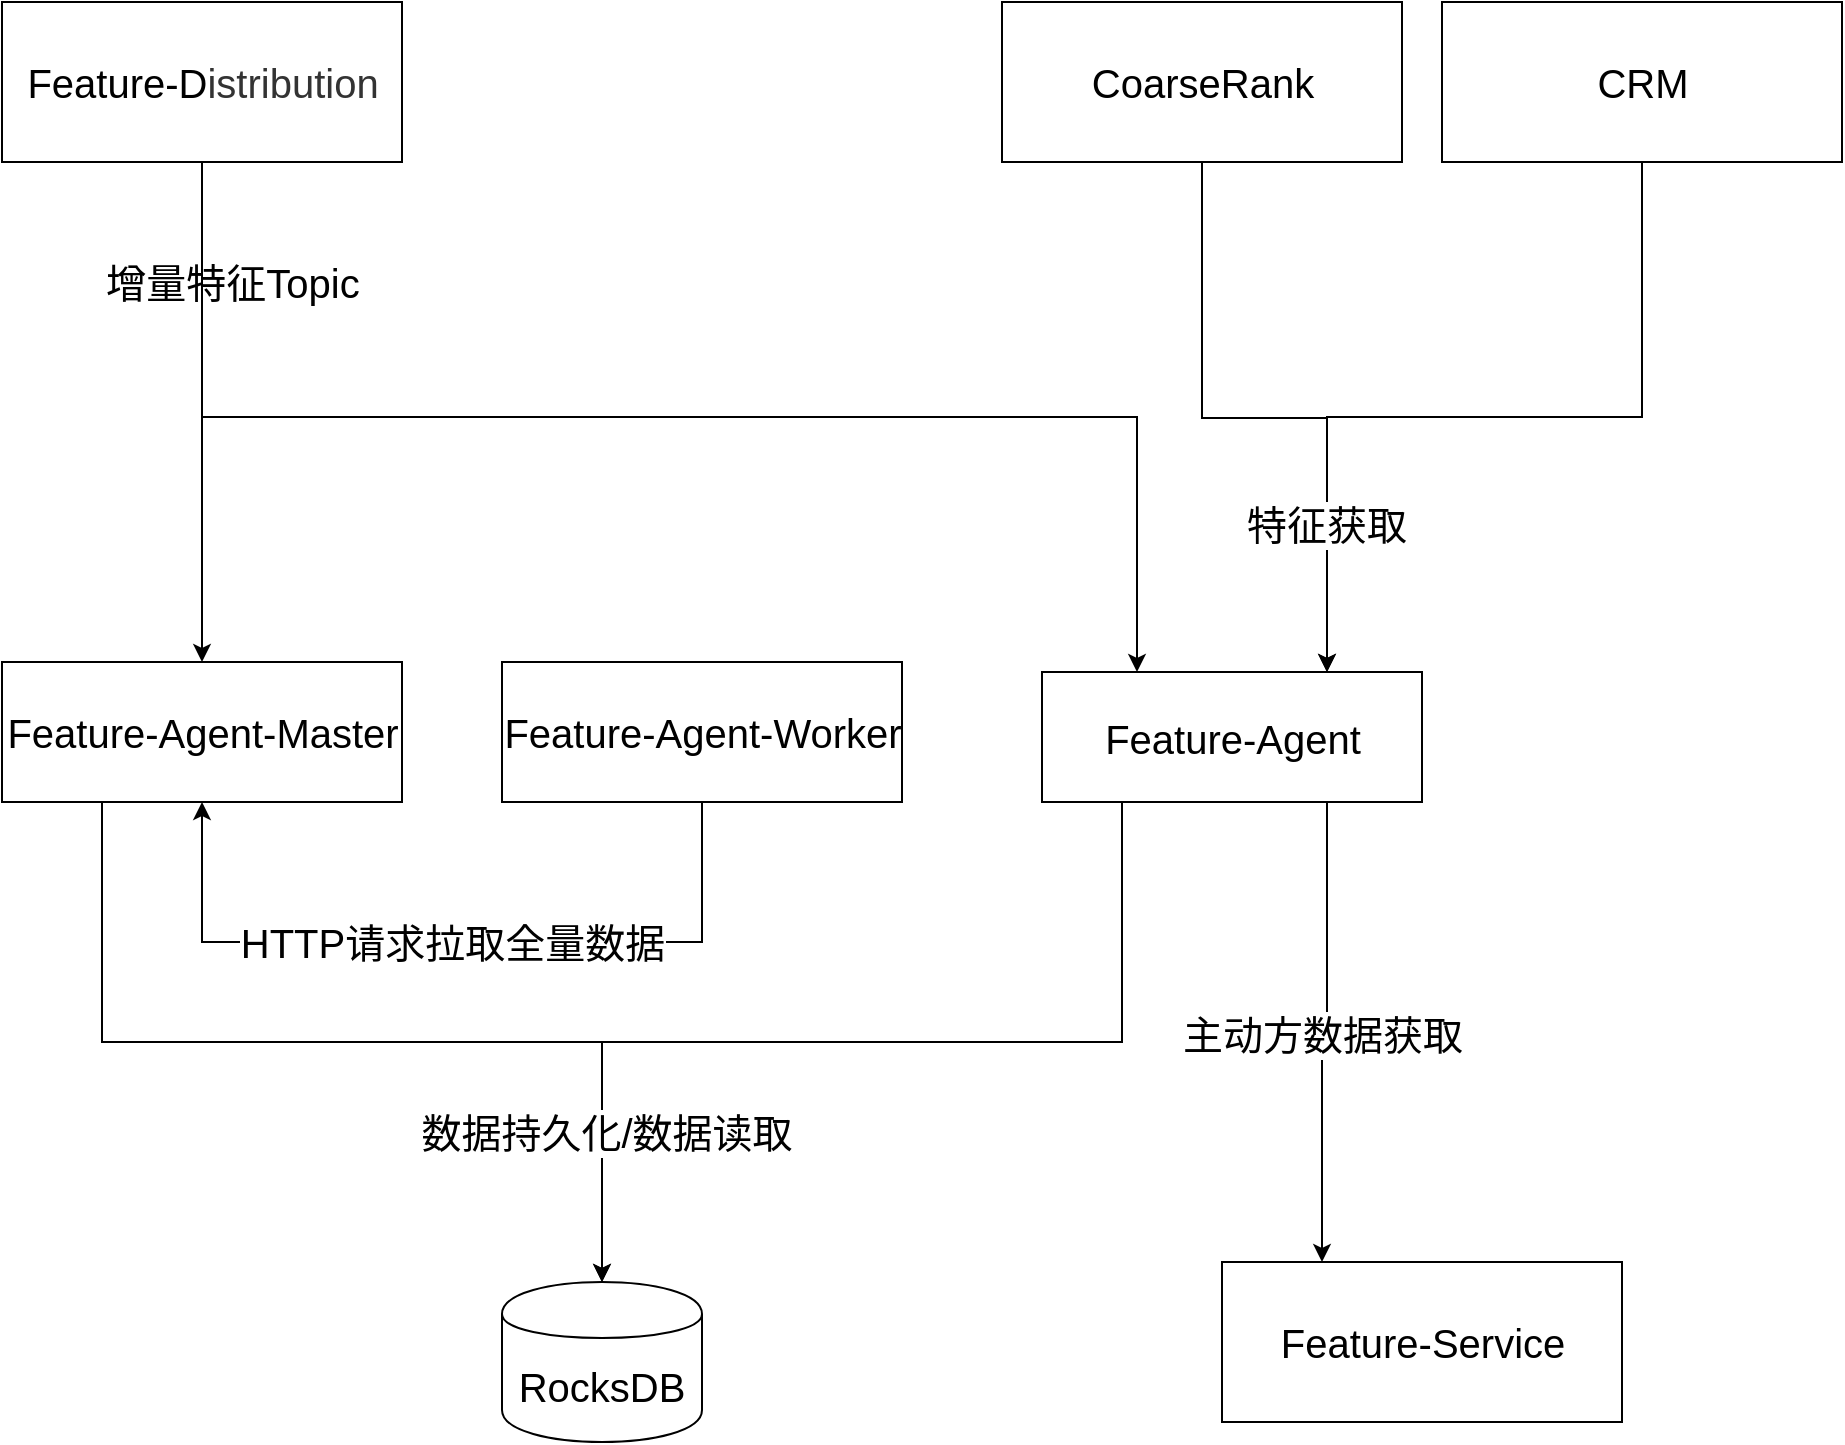 <mxfile version="14.2.9" type="github">
  <diagram id="gNy2NihPCgiiV5P9hgW1" name="Page-1">
    <mxGraphModel dx="2066" dy="1154" grid="1" gridSize="10" guides="1" tooltips="1" connect="1" arrows="1" fold="1" page="1" pageScale="1" pageWidth="827" pageHeight="1169" math="0" shadow="0">
      <root>
        <mxCell id="0" />
        <mxCell id="1" parent="0" />
        <mxCell id="yvyoPERtSHNNpU4P7Bx9-3" value="&lt;font style=&quot;font-size: 20px&quot;&gt;RocksDB&lt;/font&gt;" style="shape=cylinder;whiteSpace=wrap;html=1;boundedLbl=1;backgroundOutline=1;" parent="1" vertex="1">
          <mxGeometry x="590" y="740" width="100" height="80" as="geometry" />
        </mxCell>
        <mxCell id="yvyoPERtSHNNpU4P7Bx9-9" style="edgeStyle=orthogonalEdgeStyle;rounded=0;orthogonalLoop=1;jettySize=auto;html=1;exitX=0.5;exitY=1;exitDx=0;exitDy=0;" parent="1" source="yvyoPERtSHNNpU4P7Bx9-4" target="yvyoPERtSHNNpU4P7Bx9-7" edge="1">
          <mxGeometry relative="1" as="geometry" />
        </mxCell>
        <mxCell id="yvyoPERtSHNNpU4P7Bx9-10" style="edgeStyle=orthogonalEdgeStyle;rounded=0;orthogonalLoop=1;jettySize=auto;html=1;exitX=0.5;exitY=1;exitDx=0;exitDy=0;entryX=0.25;entryY=0;entryDx=0;entryDy=0;" parent="1" source="yvyoPERtSHNNpU4P7Bx9-4" target="yvyoPERtSHNNpU4P7Bx9-8" edge="1">
          <mxGeometry relative="1" as="geometry" />
        </mxCell>
        <mxCell id="yvyoPERtSHNNpU4P7Bx9-4" value="&lt;font style=&quot;font-size: 20px&quot;&gt;Feature-D&lt;span style=&quot;color: rgb(51 , 51 , 51) ; background-color: rgb(255 , 255 , 255)&quot;&gt;istribution&lt;/span&gt;&lt;/font&gt;" style="html=1;dashed=0;whitespace=wrap;fontSize=20;" parent="1" vertex="1">
          <mxGeometry x="340" y="100" width="200" height="80" as="geometry" />
        </mxCell>
        <mxCell id="sE1mbeIRCUfKOVioRmq--6" style="edgeStyle=orthogonalEdgeStyle;rounded=0;orthogonalLoop=1;jettySize=auto;html=1;exitX=0.5;exitY=1;exitDx=0;exitDy=0;entryX=0.75;entryY=0;entryDx=0;entryDy=0;" edge="1" parent="1" source="yvyoPERtSHNNpU4P7Bx9-5" target="yvyoPERtSHNNpU4P7Bx9-8">
          <mxGeometry relative="1" as="geometry" />
        </mxCell>
        <mxCell id="yvyoPERtSHNNpU4P7Bx9-5" value="CRM" style="html=1;dashed=0;whitespace=wrap;fontSize=20;" parent="1" vertex="1">
          <mxGeometry x="1060" y="100" width="200" height="80" as="geometry" />
        </mxCell>
        <mxCell id="sE1mbeIRCUfKOVioRmq--5" style="edgeStyle=orthogonalEdgeStyle;rounded=0;orthogonalLoop=1;jettySize=auto;html=1;exitX=0.5;exitY=1;exitDx=0;exitDy=0;entryX=0.75;entryY=0;entryDx=0;entryDy=0;" edge="1" parent="1" source="yvyoPERtSHNNpU4P7Bx9-6" target="yvyoPERtSHNNpU4P7Bx9-8">
          <mxGeometry relative="1" as="geometry">
            <Array as="points">
              <mxPoint x="940" y="308" />
              <mxPoint x="1003" y="308" />
            </Array>
          </mxGeometry>
        </mxCell>
        <mxCell id="sE1mbeIRCUfKOVioRmq--8" value="&lt;font style=&quot;font-size: 20px&quot;&gt;特征获取&lt;/font&gt;" style="edgeLabel;html=1;align=center;verticalAlign=middle;resizable=0;points=[];" vertex="1" connectable="0" parent="sE1mbeIRCUfKOVioRmq--5">
          <mxGeometry x="0.53" y="-1" relative="1" as="geometry">
            <mxPoint as="offset" />
          </mxGeometry>
        </mxCell>
        <mxCell id="yvyoPERtSHNNpU4P7Bx9-6" value="CoarseRank" style="html=1;dashed=0;whitespace=wrap;fontSize=20;" parent="1" vertex="1">
          <mxGeometry x="840" y="100" width="200" height="80" as="geometry" />
        </mxCell>
        <mxCell id="sE1mbeIRCUfKOVioRmq--2" style="edgeStyle=orthogonalEdgeStyle;rounded=0;orthogonalLoop=1;jettySize=auto;html=1;exitX=0.25;exitY=1;exitDx=0;exitDy=0;entryX=0.5;entryY=0;entryDx=0;entryDy=0;" edge="1" parent="1" source="yvyoPERtSHNNpU4P7Bx9-7" target="yvyoPERtSHNNpU4P7Bx9-3">
          <mxGeometry relative="1" as="geometry" />
        </mxCell>
        <mxCell id="yvyoPERtSHNNpU4P7Bx9-7" value="&lt;font style=&quot;font-size: 20px&quot;&gt;Feature-Agent-Master&lt;/font&gt;" style="html=1;dashed=0;whitespace=wrap;fontSize=20;" parent="1" vertex="1">
          <mxGeometry x="340" y="430" width="200" height="70" as="geometry" />
        </mxCell>
        <mxCell id="sE1mbeIRCUfKOVioRmq--3" style="edgeStyle=orthogonalEdgeStyle;rounded=0;orthogonalLoop=1;jettySize=auto;html=1;entryX=0.5;entryY=0;entryDx=0;entryDy=0;" edge="1" parent="1" source="yvyoPERtSHNNpU4P7Bx9-8" target="yvyoPERtSHNNpU4P7Bx9-3">
          <mxGeometry relative="1" as="geometry">
            <Array as="points">
              <mxPoint x="900" y="620" />
              <mxPoint x="640" y="620" />
            </Array>
          </mxGeometry>
        </mxCell>
        <mxCell id="sE1mbeIRCUfKOVioRmq--4" value="数据持久化/数据读取" style="edgeLabel;html=1;align=center;verticalAlign=middle;resizable=0;points=[];fontSize=20;" vertex="1" connectable="0" parent="sE1mbeIRCUfKOVioRmq--3">
          <mxGeometry x="0.697" y="2" relative="1" as="geometry">
            <mxPoint as="offset" />
          </mxGeometry>
        </mxCell>
        <mxCell id="sE1mbeIRCUfKOVioRmq--9" style="edgeStyle=orthogonalEdgeStyle;rounded=0;orthogonalLoop=1;jettySize=auto;html=1;exitX=0.75;exitY=1;exitDx=0;exitDy=0;entryX=0.25;entryY=0;entryDx=0;entryDy=0;" edge="1" parent="1" source="yvyoPERtSHNNpU4P7Bx9-8" target="yvyoPERtSHNNpU4P7Bx9-12">
          <mxGeometry relative="1" as="geometry" />
        </mxCell>
        <mxCell id="sE1mbeIRCUfKOVioRmq--10" value="&lt;font style=&quot;font-size: 20px&quot;&gt;主动方数据获取&lt;/font&gt;" style="edgeLabel;html=1;align=center;verticalAlign=middle;resizable=0;points=[];" vertex="1" connectable="0" parent="sE1mbeIRCUfKOVioRmq--9">
          <mxGeometry x="0.019" relative="1" as="geometry">
            <mxPoint as="offset" />
          </mxGeometry>
        </mxCell>
        <mxCell id="yvyoPERtSHNNpU4P7Bx9-8" value="&lt;font style=&quot;font-size: 20px&quot;&gt;Feature-Agent&lt;/font&gt;" style="html=1;dashed=0;whitespace=wrap;fontSize=20;" parent="1" vertex="1">
          <mxGeometry x="860" y="435" width="190" height="65" as="geometry" />
        </mxCell>
        <mxCell id="yvyoPERtSHNNpU4P7Bx9-11" value="增量特征Topic" style="text;html=1;resizable=0;autosize=1;align=center;verticalAlign=middle;points=[];fillColor=none;strokeColor=none;rounded=0;fontSize=20;" parent="1" vertex="1">
          <mxGeometry x="385" y="225" width="140" height="30" as="geometry" />
        </mxCell>
        <mxCell id="yvyoPERtSHNNpU4P7Bx9-12" value="&lt;font style=&quot;font-size: 20px&quot;&gt;Feature-Service&lt;/font&gt;" style="html=1;dashed=0;whitespace=wrap;fontSize=20;" parent="1" vertex="1">
          <mxGeometry x="950" y="730" width="200" height="80" as="geometry" />
        </mxCell>
        <mxCell id="yvyoPERtSHNNpU4P7Bx9-16" value="&lt;font style=&quot;font-size: 20px&quot;&gt;HTTP请求拉取全量数据&lt;/font&gt;" style="edgeStyle=orthogonalEdgeStyle;rounded=0;orthogonalLoop=1;jettySize=auto;html=1;exitX=0.5;exitY=1;exitDx=0;exitDy=0;entryX=0.5;entryY=1;entryDx=0;entryDy=0;" parent="1" source="yvyoPERtSHNNpU4P7Bx9-13" target="yvyoPERtSHNNpU4P7Bx9-7" edge="1">
          <mxGeometry relative="1" as="geometry">
            <Array as="points">
              <mxPoint x="690" y="570" />
              <mxPoint x="440" y="570" />
            </Array>
          </mxGeometry>
        </mxCell>
        <mxCell id="yvyoPERtSHNNpU4P7Bx9-13" value="&lt;font style=&quot;font-size: 20px&quot;&gt;Feature-Agent-Worker&lt;/font&gt;" style="html=1;dashed=0;whitespace=wrap;fontSize=20;" parent="1" vertex="1">
          <mxGeometry x="590" y="430" width="200" height="70" as="geometry" />
        </mxCell>
      </root>
    </mxGraphModel>
  </diagram>
</mxfile>
